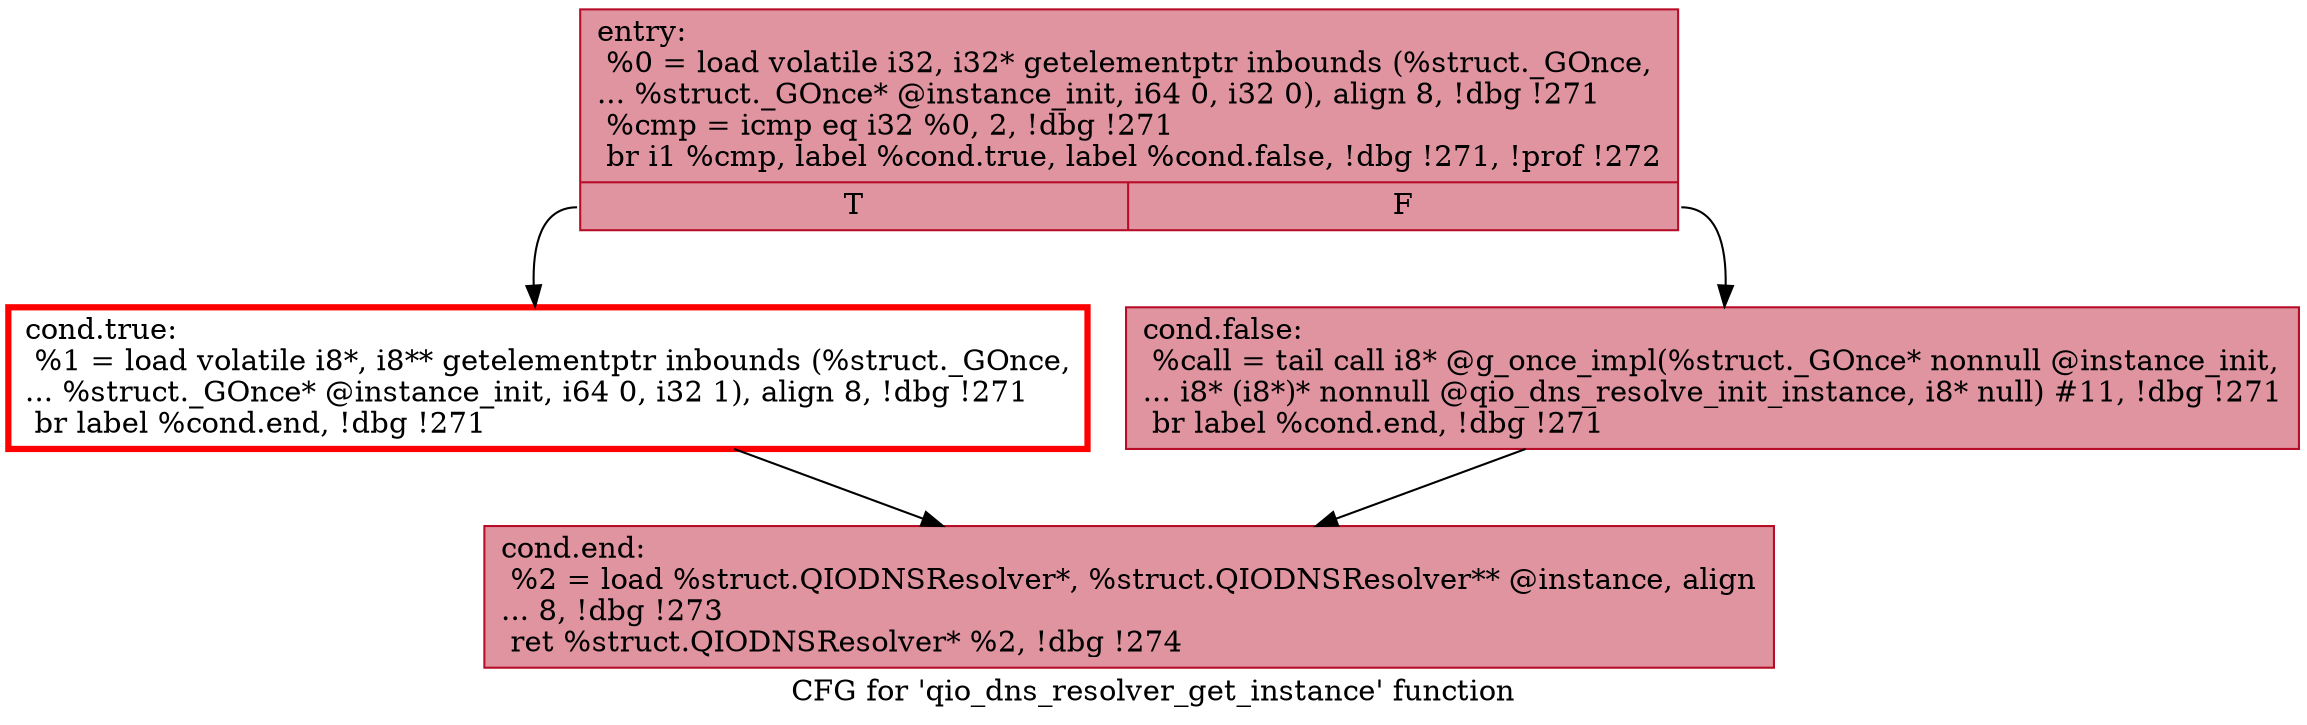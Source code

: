 digraph "CFG for 'qio_dns_resolver_get_instance' function" {
	label="CFG for 'qio_dns_resolver_get_instance' function";

	Node0x55b589787990 [shape=record,color="#b70d28ff", style=filled, fillcolor="#b70d2870",label="{entry:\l  %0 = load volatile i32, i32* getelementptr inbounds (%struct._GOnce,\l... %struct._GOnce* @instance_init, i64 0, i32 0), align 8, !dbg !271\l  %cmp = icmp eq i32 %0, 2, !dbg !271\l  br i1 %cmp, label %cond.true, label %cond.false, !dbg !271, !prof !272\l|{<s0>T|<s1>F}}"];
	Node0x55b589787990:s0 -> Node0x55b589794fe0;
	Node0x55b589787990:s1 -> Node0x55b589795060;
	Node0x55b589794fe0 [shape=record,penwidth=3.0, color="red",label="{cond.true:                                        \l  %1 = load volatile i8*, i8** getelementptr inbounds (%struct._GOnce,\l... %struct._GOnce* @instance_init, i64 0, i32 1), align 8, !dbg !271\l  br label %cond.end, !dbg !271\l}"];
	Node0x55b589794fe0 -> Node0x55b5897950e0;
	Node0x55b589795060 [shape=record,color="#b70d28ff", style=filled, fillcolor="#b70d2870",label="{cond.false:                                       \l  %call = tail call i8* @g_once_impl(%struct._GOnce* nonnull @instance_init,\l... i8* (i8*)* nonnull @qio_dns_resolve_init_instance, i8* null) #11, !dbg !271\l  br label %cond.end, !dbg !271\l}"];
	Node0x55b589795060 -> Node0x55b5897950e0;
	Node0x55b5897950e0 [shape=record,color="#b70d28ff", style=filled, fillcolor="#b70d2870",label="{cond.end:                                         \l  %2 = load %struct.QIODNSResolver*, %struct.QIODNSResolver** @instance, align\l... 8, !dbg !273\l  ret %struct.QIODNSResolver* %2, !dbg !274\l}"];
}
